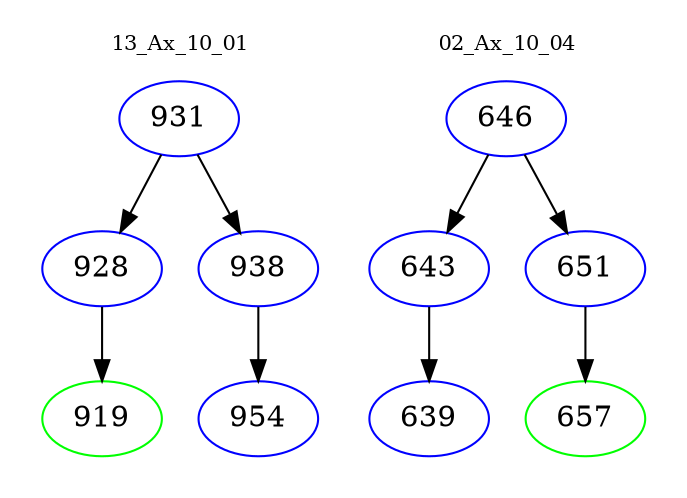 digraph{
subgraph cluster_0 {
color = white
label = "13_Ax_10_01";
fontsize=10;
T0_931 [label="931", color="blue"]
T0_931 -> T0_928 [color="black"]
T0_928 [label="928", color="blue"]
T0_928 -> T0_919 [color="black"]
T0_919 [label="919", color="green"]
T0_931 -> T0_938 [color="black"]
T0_938 [label="938", color="blue"]
T0_938 -> T0_954 [color="black"]
T0_954 [label="954", color="blue"]
}
subgraph cluster_1 {
color = white
label = "02_Ax_10_04";
fontsize=10;
T1_646 [label="646", color="blue"]
T1_646 -> T1_643 [color="black"]
T1_643 [label="643", color="blue"]
T1_643 -> T1_639 [color="black"]
T1_639 [label="639", color="blue"]
T1_646 -> T1_651 [color="black"]
T1_651 [label="651", color="blue"]
T1_651 -> T1_657 [color="black"]
T1_657 [label="657", color="green"]
}
}
